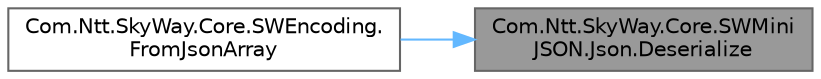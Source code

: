 digraph "Com.Ntt.SkyWay.Core.SWMiniJSON.Json.Deserialize"
{
 // LATEX_PDF_SIZE
  bgcolor="transparent";
  edge [fontname=Helvetica,fontsize=10,labelfontname=Helvetica,labelfontsize=10];
  node [fontname=Helvetica,fontsize=10,shape=box,height=0.2,width=0.4];
  rankdir="RL";
  Node1 [id="Node000001",label="Com.Ntt.SkyWay.Core.SWMini\lJSON.Json.Deserialize",height=0.2,width=0.4,color="gray40", fillcolor="grey60", style="filled", fontcolor="black",tooltip="Parses the string json into a value"];
  Node1 -> Node2 [id="edge1_Node000001_Node000002",dir="back",color="steelblue1",style="solid",tooltip=" "];
  Node2 [id="Node000002",label="Com.Ntt.SkyWay.Core.SWEncoding.\lFromJsonArray",height=0.2,width=0.4,color="grey40", fillcolor="white", style="filled",URL="$class_com_1_1_ntt_1_1_sky_way_1_1_core_1_1_s_w_encoding.html#aab5cd79a78b38ed4563d431a08a7927a",tooltip=" "];
}
